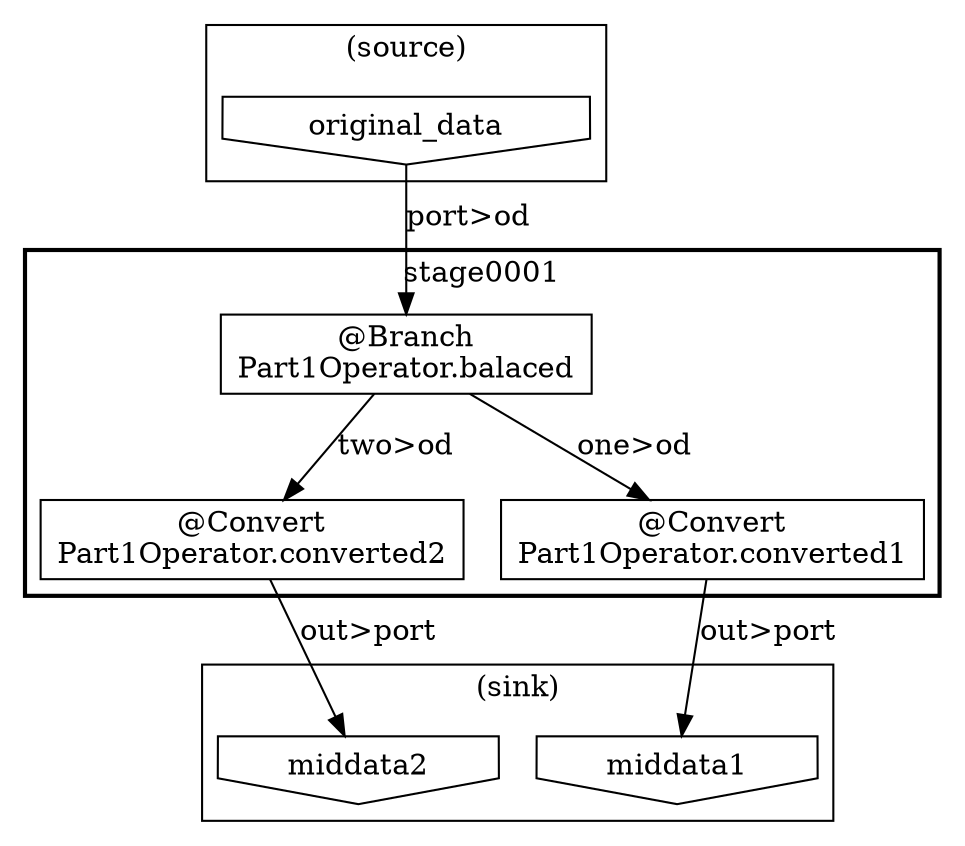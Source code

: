 digraph {
    subgraph "cluster_22f61683-1533-48ad-861e-30ef4d17a495" {
        label = "(sink)";
        "52221e6e-6892-478d-9c81-64b3b8a3eb71" [shape=invhouse, label="middata2"];
        "fc979500-be4b-4880-bd0b-87c30716cc89" [shape=invhouse, label="middata1"];
    }
    subgraph "cluster_843ff50f-6308-4f4c-8870-77811aba1b29" {
        label = "(source)";
        "8f737f15-2e12-4c7b-a76d-e37332459df7" [shape=invhouse, label="original_data"];
    }
    subgraph "cluster_6c4f62f4-9615-47b6-b502-aff1f47c8a2c" {
        label = "stage0001";
        style = bold;
        "d3713e40-a011-4d09-9f7a-683ee03031c8" [shape=box, label="@Branch\nPart1Operator.balaced"];
        "837acd8f-25c9-423a-a4f2-ef0f38cd0c3c" [shape=box, label="@Convert\nPart1Operator.converted2"];
        "72b125a8-fea4-4789-bbf2-de76ca531b5a" [shape=box, label="@Convert\nPart1Operator.converted1"];
    }
    "8f737f15-2e12-4c7b-a76d-e37332459df7" -> "d3713e40-a011-4d09-9f7a-683ee03031c8" [label="port>od"];
    "837acd8f-25c9-423a-a4f2-ef0f38cd0c3c" -> "52221e6e-6892-478d-9c81-64b3b8a3eb71" [label="out>port"];
    "72b125a8-fea4-4789-bbf2-de76ca531b5a" -> "fc979500-be4b-4880-bd0b-87c30716cc89" [label="out>port"];
    "d3713e40-a011-4d09-9f7a-683ee03031c8" -> "72b125a8-fea4-4789-bbf2-de76ca531b5a" [label="one>od"];
    "d3713e40-a011-4d09-9f7a-683ee03031c8" -> "837acd8f-25c9-423a-a4f2-ef0f38cd0c3c" [label="two>od"];
}
